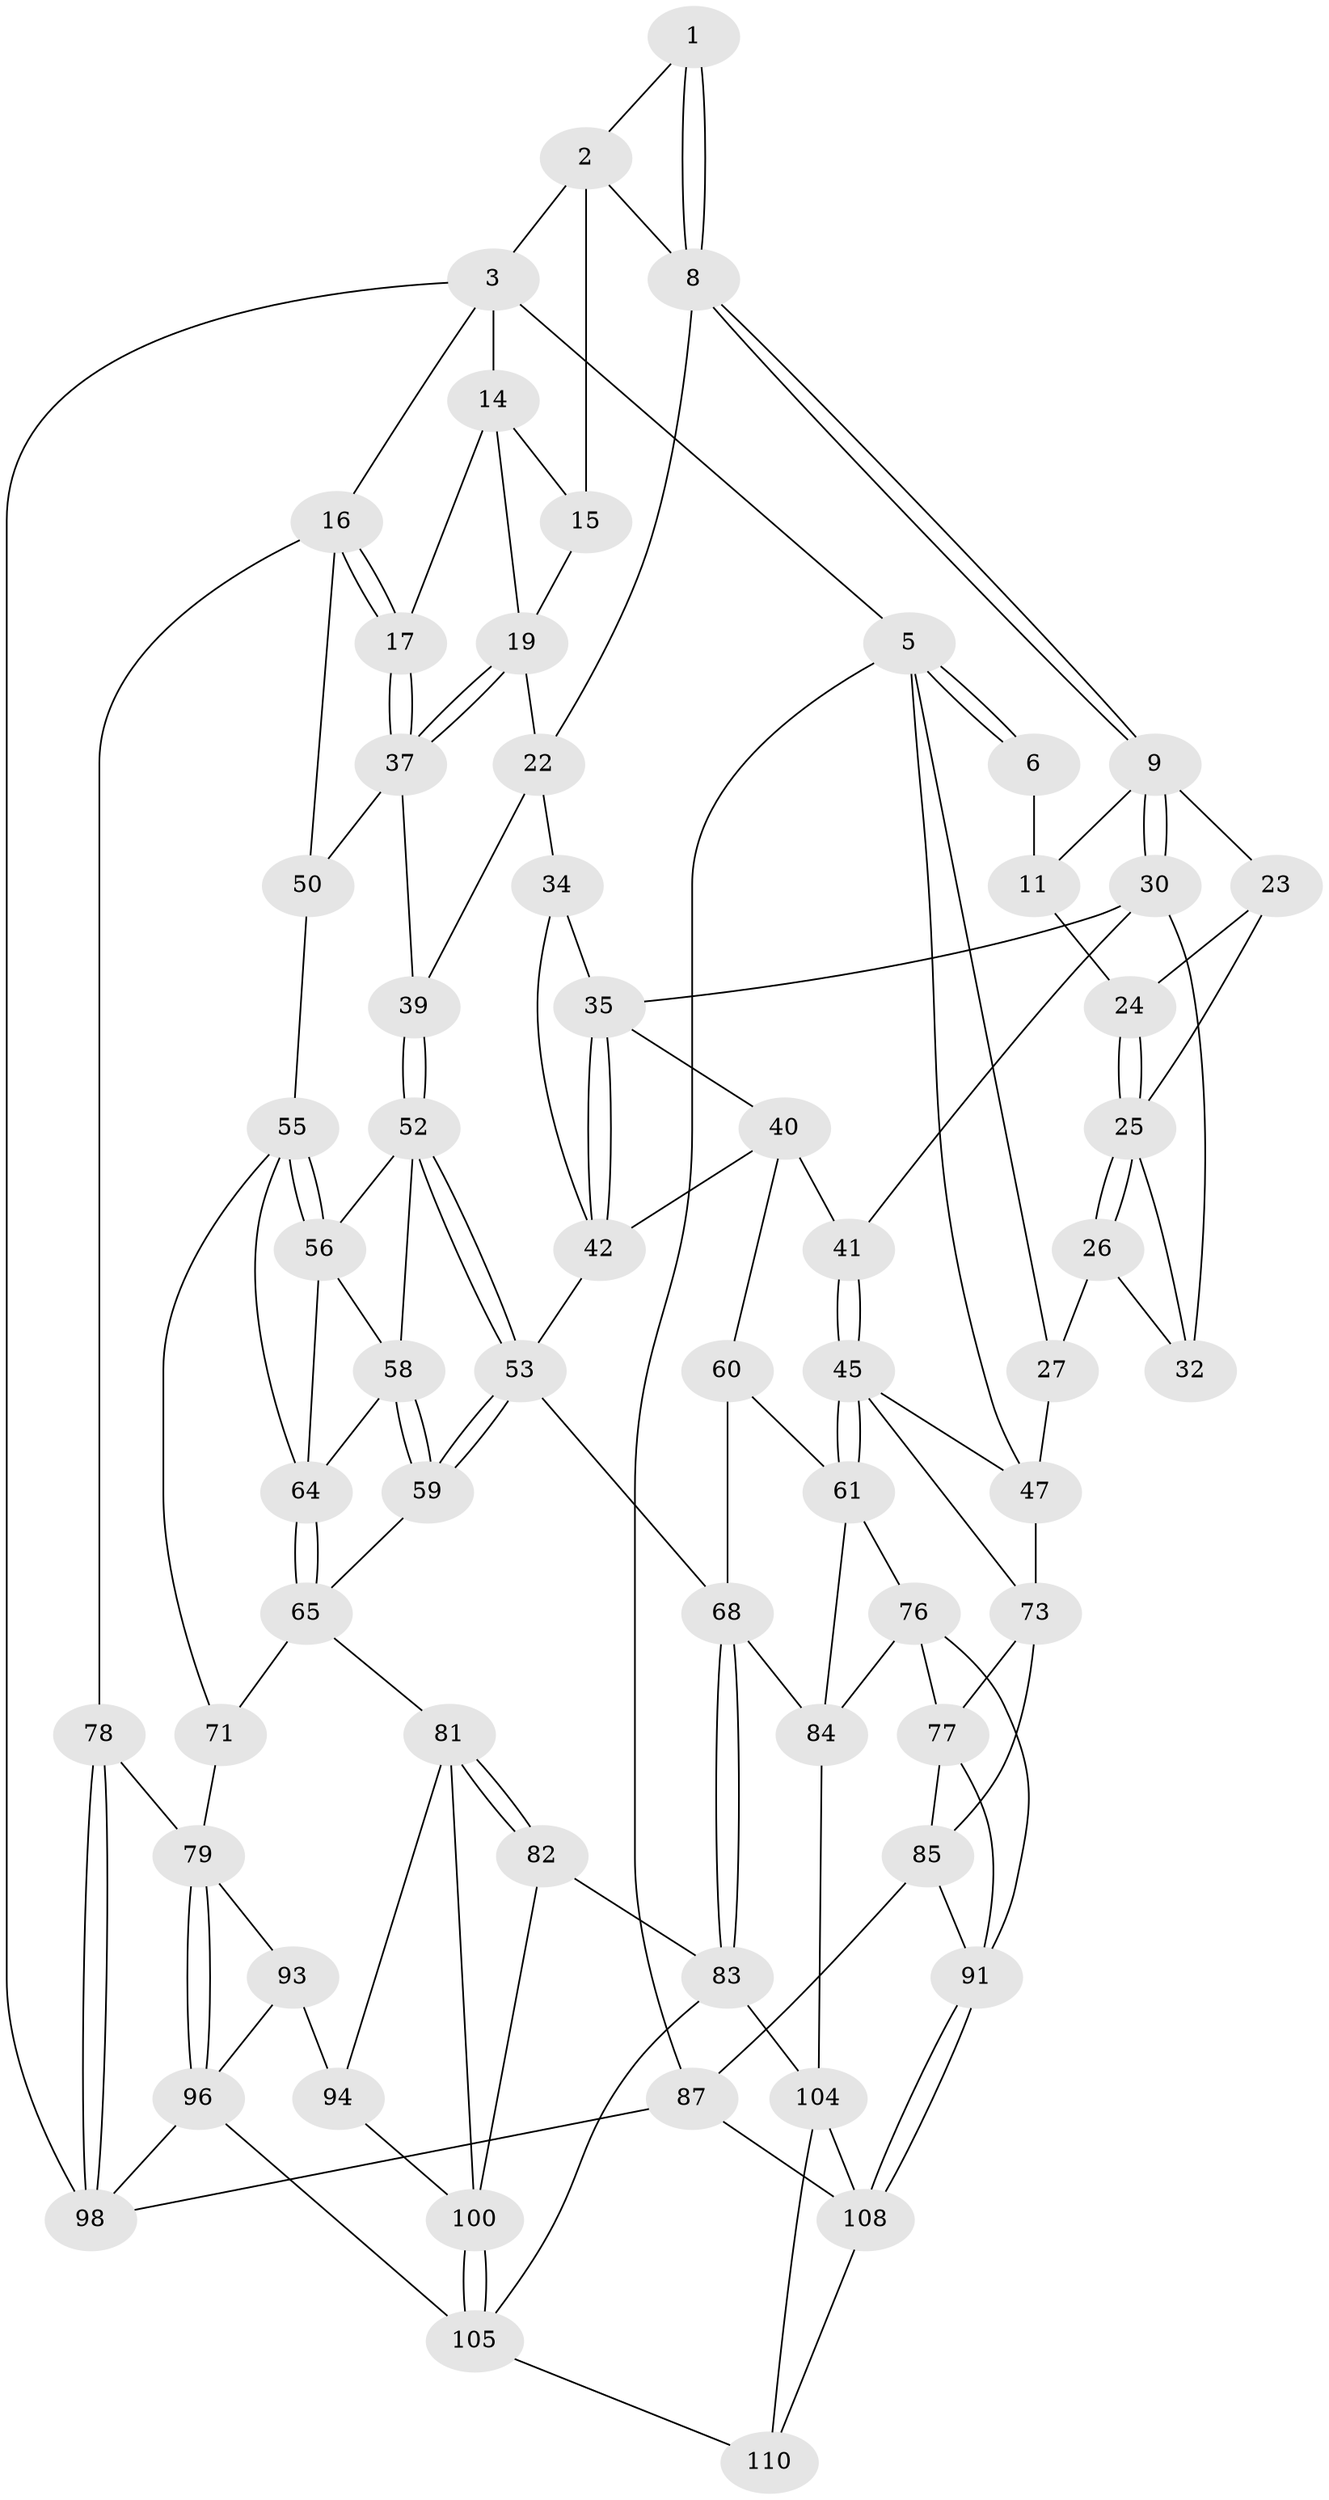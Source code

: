 // original degree distribution, {3: 0.01818181818181818, 4: 0.23636363636363636, 6: 0.21818181818181817, 5: 0.5272727272727272}
// Generated by graph-tools (version 1.1) at 2025/42/03/06/25 10:42:26]
// undirected, 64 vertices, 141 edges
graph export_dot {
graph [start="1"]
  node [color=gray90,style=filled];
  1 [pos="+0.3015220645764818+0"];
  2 [pos="+0.6237844498747526+0",super="+12"];
  3 [pos="+1+0",super="+4"];
  5 [pos="+0+0",super="+28"];
  6 [pos="+0+0",super="+7"];
  8 [pos="+0.3834413567172774+0.16068155036207646",super="+13"];
  9 [pos="+0.34542057045846997+0.22660773518312716",super="+10"];
  11 [pos="+0.2207771821657994+0.129755958796277",super="+21"];
  14 [pos="+0.8727848814058944+0.08161300810515991",super="+18"];
  15 [pos="+0.8685857934746841+0.08379363661470124"];
  16 [pos="+1+0.23843355052778178",super="+49"];
  17 [pos="+1+0.24041964363876106"];
  19 [pos="+0.9171118560373243+0.24735023340150933",super="+20"];
  22 [pos="+0.6863912158011158+0.26679831478341864",super="+33"];
  23 [pos="+0.18521902823800399+0.20291594656496523"];
  24 [pos="+0.1073108955881423+0.13953191920876773"];
  25 [pos="+0.05762016796952684+0.33661970801478297",super="+29"];
  26 [pos="+0.010386643679866948+0.3461684000130052",super="+44"];
  27 [pos="+0+0.3625749758590873",super="+48"];
  30 [pos="+0.34786290740205833+0.27614410878016865",super="+31"];
  32 [pos="+0.1554266824410832+0.3675654164474502"];
  34 [pos="+0.5885282933391556+0.3633244150163495"];
  35 [pos="+0.46357850298114056+0.3358166540025648",super="+36"];
  37 [pos="+0.8890567486852009+0.3914052528252637",super="+38"];
  39 [pos="+0.7029446228967875+0.3827191933674656"];
  40 [pos="+0.373070394260877+0.5077434154497098",super="+43"];
  41 [pos="+0.2792645116914584+0.5100337233778306"];
  42 [pos="+0.4350151409676632+0.5308210556515457",super="+51"];
  45 [pos="+0.19620151929921315+0.5891644607769234",super="+46"];
  47 [pos="+0.16150276042914322+0.5502512836944006",super="+70"];
  50 [pos="+0.9876526510245464+0.5558499379296961"];
  52 [pos="+0.7054630811785243+0.4278451665953856",super="+57"];
  53 [pos="+0.5501586758596259+0.6122494220550584",super="+54"];
  55 [pos="+0.9854070435399103+0.5567695556811411",super="+67"];
  56 [pos="+0.8163930554232153+0.5518872959770156",super="+62"];
  58 [pos="+0.7029117044674339+0.5520032613769703",super="+63"];
  59 [pos="+0.6619913955346891+0.6177005985144399"];
  60 [pos="+0.3567651985851317+0.6169919609566252"];
  61 [pos="+0.24966045150228566+0.6383261167225993",super="+75"];
  64 [pos="+0.7423650199021178+0.6221848318714578",super="+66"];
  65 [pos="+0.6962130385811363+0.6610516846064254",super="+72"];
  68 [pos="+0.5050074692930488+0.7490732566994711",super="+69"];
  71 [pos="+0.8222566399730615+0.7271338030939419"];
  73 [pos="+0.1327599531555043+0.6476490187457395",super="+74"];
  76 [pos="+0.161226803772109+0.752033573635087",super="+89"];
  77 [pos="+0.1533568864222162+0.7496466982602887",super="+90"];
  78 [pos="+1+0.6453475632465214"];
  79 [pos="+0.9237944742090879+0.7737436565364385",super="+80"];
  81 [pos="+0.6144086074976337+0.7820188993504562",super="+95"];
  82 [pos="+0.5808287049288563+0.7995277641265467"];
  83 [pos="+0.5670857211662551+0.7941488763203632",super="+103"];
  84 [pos="+0.3617796088151126+0.804400571362577",super="+88"];
  85 [pos="+0+0.7439065555510245",super="+86"];
  87 [pos="+0+1"];
  91 [pos="+0.17583128168810086+0.9206781465615634",super="+92"];
  93 [pos="+0.8174317825970926+0.7686777382442902",super="+97"];
  94 [pos="+0.78500272355141+0.8113339795722819",super="+99"];
  96 [pos="+0.9456198365318738+0.9403954482530423",super="+102"];
  98 [pos="+1+1"];
  100 [pos="+0.6868064568054162+1",super="+101"];
  104 [pos="+0.38147982380269774+0.9467365409510782",super="+107"];
  105 [pos="+0.7041717345577319+1",super="+106"];
  108 [pos="+0.17501380765872826+0.9245299919245792",super="+109"];
  110 [pos="+0.4243744384326906+1"];
  1 -- 2;
  1 -- 8;
  1 -- 8;
  2 -- 3;
  2 -- 15;
  2 -- 8;
  3 -- 14;
  3 -- 16;
  3 -- 98;
  3 -- 5;
  5 -- 6;
  5 -- 6;
  5 -- 87;
  5 -- 27;
  5 -- 47;
  6 -- 11 [weight=2];
  8 -- 9;
  8 -- 9;
  8 -- 22;
  9 -- 30;
  9 -- 30;
  9 -- 11;
  9 -- 23;
  11 -- 24;
  14 -- 15;
  14 -- 17;
  14 -- 19;
  15 -- 19;
  16 -- 17;
  16 -- 17;
  16 -- 50;
  16 -- 78;
  17 -- 37;
  17 -- 37;
  19 -- 37;
  19 -- 37;
  19 -- 22;
  22 -- 34;
  22 -- 39;
  23 -- 24;
  23 -- 25;
  24 -- 25;
  24 -- 25;
  25 -- 26;
  25 -- 26;
  25 -- 32;
  26 -- 27 [weight=2];
  26 -- 32;
  27 -- 47;
  30 -- 32;
  30 -- 41;
  30 -- 35;
  34 -- 35;
  34 -- 42;
  35 -- 42;
  35 -- 42;
  35 -- 40;
  37 -- 50;
  37 -- 39;
  39 -- 52;
  39 -- 52;
  40 -- 41;
  40 -- 42;
  40 -- 60;
  41 -- 45;
  41 -- 45;
  42 -- 53;
  45 -- 61;
  45 -- 61;
  45 -- 73;
  45 -- 47;
  47 -- 73;
  50 -- 55;
  52 -- 53;
  52 -- 53;
  52 -- 56;
  52 -- 58;
  53 -- 59;
  53 -- 59;
  53 -- 68;
  55 -- 56;
  55 -- 56;
  55 -- 71;
  55 -- 64;
  56 -- 64;
  56 -- 58;
  58 -- 59;
  58 -- 59;
  58 -- 64;
  59 -- 65;
  60 -- 61;
  60 -- 68;
  61 -- 76;
  61 -- 84;
  64 -- 65;
  64 -- 65;
  65 -- 81;
  65 -- 71;
  68 -- 83;
  68 -- 83;
  68 -- 84;
  71 -- 79;
  73 -- 77;
  73 -- 85;
  76 -- 77;
  76 -- 91;
  76 -- 84;
  77 -- 91;
  77 -- 85;
  78 -- 79;
  78 -- 98;
  78 -- 98;
  79 -- 96;
  79 -- 96;
  79 -- 93;
  81 -- 82;
  81 -- 82;
  81 -- 100;
  81 -- 94;
  82 -- 83;
  82 -- 100;
  83 -- 104;
  83 -- 105;
  84 -- 104;
  85 -- 91;
  85 -- 87;
  87 -- 98;
  87 -- 108;
  91 -- 108;
  91 -- 108;
  93 -- 94 [weight=2];
  93 -- 96;
  94 -- 100;
  96 -- 105;
  96 -- 98;
  100 -- 105;
  100 -- 105;
  104 -- 108;
  104 -- 110;
  105 -- 110;
  108 -- 110;
}
